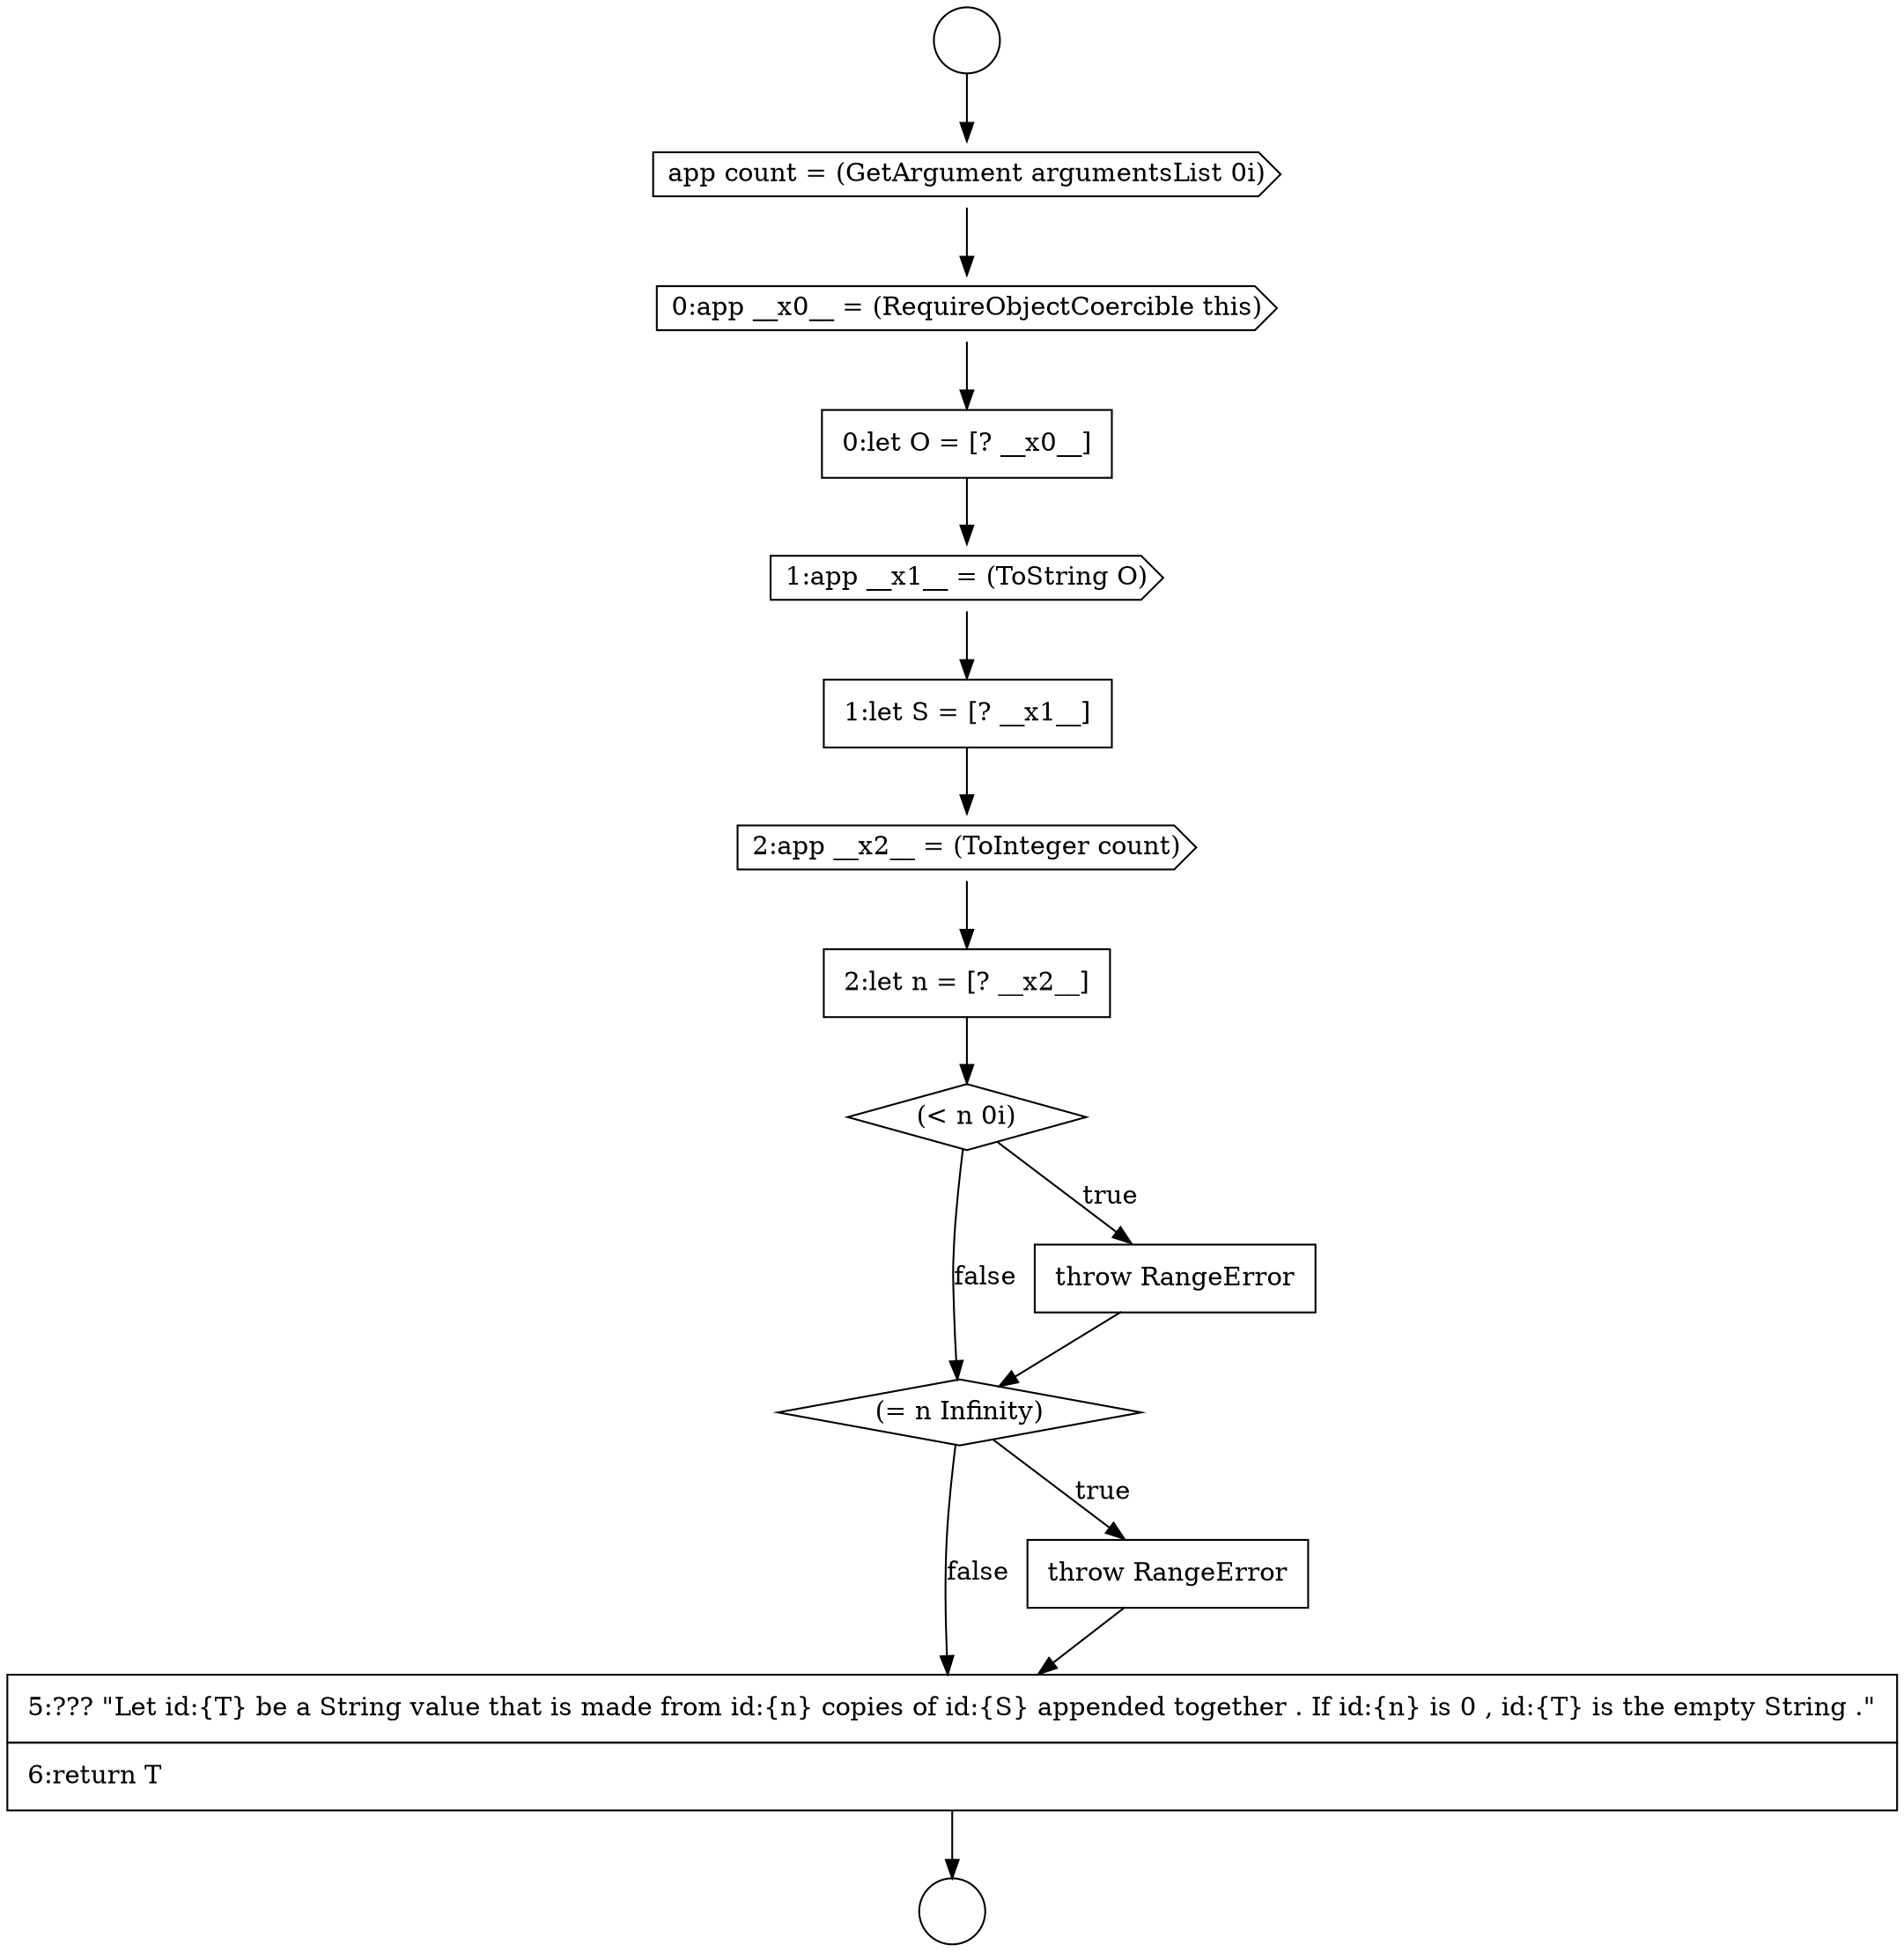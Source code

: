 digraph {
  node12013 [shape=none, margin=0, label=<<font color="black">
    <table border="0" cellborder="1" cellspacing="0" cellpadding="10">
      <tr><td align="left">1:let S = [? __x1__]</td></tr>
    </table>
  </font>> color="black" fillcolor="white" style=filled]
  node12009 [shape=cds, label=<<font color="black">app count = (GetArgument argumentsList 0i)</font>> color="black" fillcolor="white" style=filled]
  node12018 [shape=diamond, label=<<font color="black">(= n Infinity)</font>> color="black" fillcolor="white" style=filled]
  node12008 [shape=circle label=" " color="black" fillcolor="white" style=filled]
  node12012 [shape=cds, label=<<font color="black">1:app __x1__ = (ToString O)</font>> color="black" fillcolor="white" style=filled]
  node12020 [shape=none, margin=0, label=<<font color="black">
    <table border="0" cellborder="1" cellspacing="0" cellpadding="10">
      <tr><td align="left">5:??? &quot;Let id:{T} be a String value that is made from id:{n} copies of id:{S} appended together . If id:{n} is 0 , id:{T} is the empty String .&quot;</td></tr>
      <tr><td align="left">6:return T</td></tr>
    </table>
  </font>> color="black" fillcolor="white" style=filled]
  node12016 [shape=diamond, label=<<font color="black">(&lt; n 0i)</font>> color="black" fillcolor="white" style=filled]
  node12019 [shape=none, margin=0, label=<<font color="black">
    <table border="0" cellborder="1" cellspacing="0" cellpadding="10">
      <tr><td align="left">throw RangeError</td></tr>
    </table>
  </font>> color="black" fillcolor="white" style=filled]
  node12011 [shape=none, margin=0, label=<<font color="black">
    <table border="0" cellborder="1" cellspacing="0" cellpadding="10">
      <tr><td align="left">0:let O = [? __x0__]</td></tr>
    </table>
  </font>> color="black" fillcolor="white" style=filled]
  node12015 [shape=none, margin=0, label=<<font color="black">
    <table border="0" cellborder="1" cellspacing="0" cellpadding="10">
      <tr><td align="left">2:let n = [? __x2__]</td></tr>
    </table>
  </font>> color="black" fillcolor="white" style=filled]
  node12014 [shape=cds, label=<<font color="black">2:app __x2__ = (ToInteger count)</font>> color="black" fillcolor="white" style=filled]
  node12010 [shape=cds, label=<<font color="black">0:app __x0__ = (RequireObjectCoercible this)</font>> color="black" fillcolor="white" style=filled]
  node12007 [shape=circle label=" " color="black" fillcolor="white" style=filled]
  node12017 [shape=none, margin=0, label=<<font color="black">
    <table border="0" cellborder="1" cellspacing="0" cellpadding="10">
      <tr><td align="left">throw RangeError</td></tr>
    </table>
  </font>> color="black" fillcolor="white" style=filled]
  node12017 -> node12018 [ color="black"]
  node12010 -> node12011 [ color="black"]
  node12014 -> node12015 [ color="black"]
  node12019 -> node12020 [ color="black"]
  node12009 -> node12010 [ color="black"]
  node12016 -> node12017 [label=<<font color="black">true</font>> color="black"]
  node12016 -> node12018 [label=<<font color="black">false</font>> color="black"]
  node12015 -> node12016 [ color="black"]
  node12011 -> node12012 [ color="black"]
  node12013 -> node12014 [ color="black"]
  node12020 -> node12008 [ color="black"]
  node12012 -> node12013 [ color="black"]
  node12018 -> node12019 [label=<<font color="black">true</font>> color="black"]
  node12018 -> node12020 [label=<<font color="black">false</font>> color="black"]
  node12007 -> node12009 [ color="black"]
}
